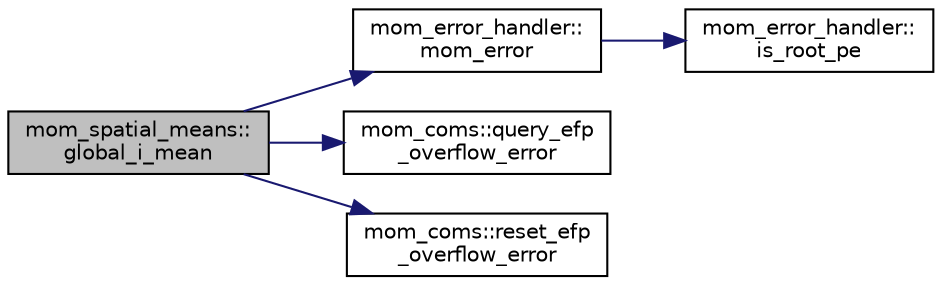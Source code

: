 digraph "mom_spatial_means::global_i_mean"
{
 // INTERACTIVE_SVG=YES
 // LATEX_PDF_SIZE
  edge [fontname="Helvetica",fontsize="10",labelfontname="Helvetica",labelfontsize="10"];
  node [fontname="Helvetica",fontsize="10",shape=record];
  rankdir="LR";
  Node1 [label="mom_spatial_means::\lglobal_i_mean",height=0.2,width=0.4,color="black", fillcolor="grey75", style="filled", fontcolor="black",tooltip="Determine the global mean of a field along rows of constant i, returning it in a 1-d array using the ..."];
  Node1 -> Node2 [color="midnightblue",fontsize="10",style="solid",fontname="Helvetica"];
  Node2 [label="mom_error_handler::\lmom_error",height=0.2,width=0.4,color="black", fillcolor="white", style="filled",URL="$namespacemom__error__handler.html#a460cfb79a06c29fc249952c2a3710d67",tooltip="This provides a convenient interface for writing an mpp_error message with run-time filter based on a..."];
  Node2 -> Node3 [color="midnightblue",fontsize="10",style="solid",fontname="Helvetica"];
  Node3 [label="mom_error_handler::\lis_root_pe",height=0.2,width=0.4,color="black", fillcolor="white", style="filled",URL="$namespacemom__error__handler.html#ad5f00a53059c72fe2332d1436c80ca71",tooltip="This returns .true. if the current PE is the root PE."];
  Node1 -> Node4 [color="midnightblue",fontsize="10",style="solid",fontname="Helvetica"];
  Node4 [label="mom_coms::query_efp\l_overflow_error",height=0.2,width=0.4,color="black", fillcolor="white", style="filled",URL="$namespacemom__coms.html#addf8caf9a58bed7059b5bb6660d73c4e",tooltip="Returns the status of the module's error flag."];
  Node1 -> Node5 [color="midnightblue",fontsize="10",style="solid",fontname="Helvetica"];
  Node5 [label="mom_coms::reset_efp\l_overflow_error",height=0.2,width=0.4,color="black", fillcolor="white", style="filled",URL="$namespacemom__coms.html#a9a44466e43db89b2525996feedd11b7a",tooltip="Reset the module's error flag to false."];
}
